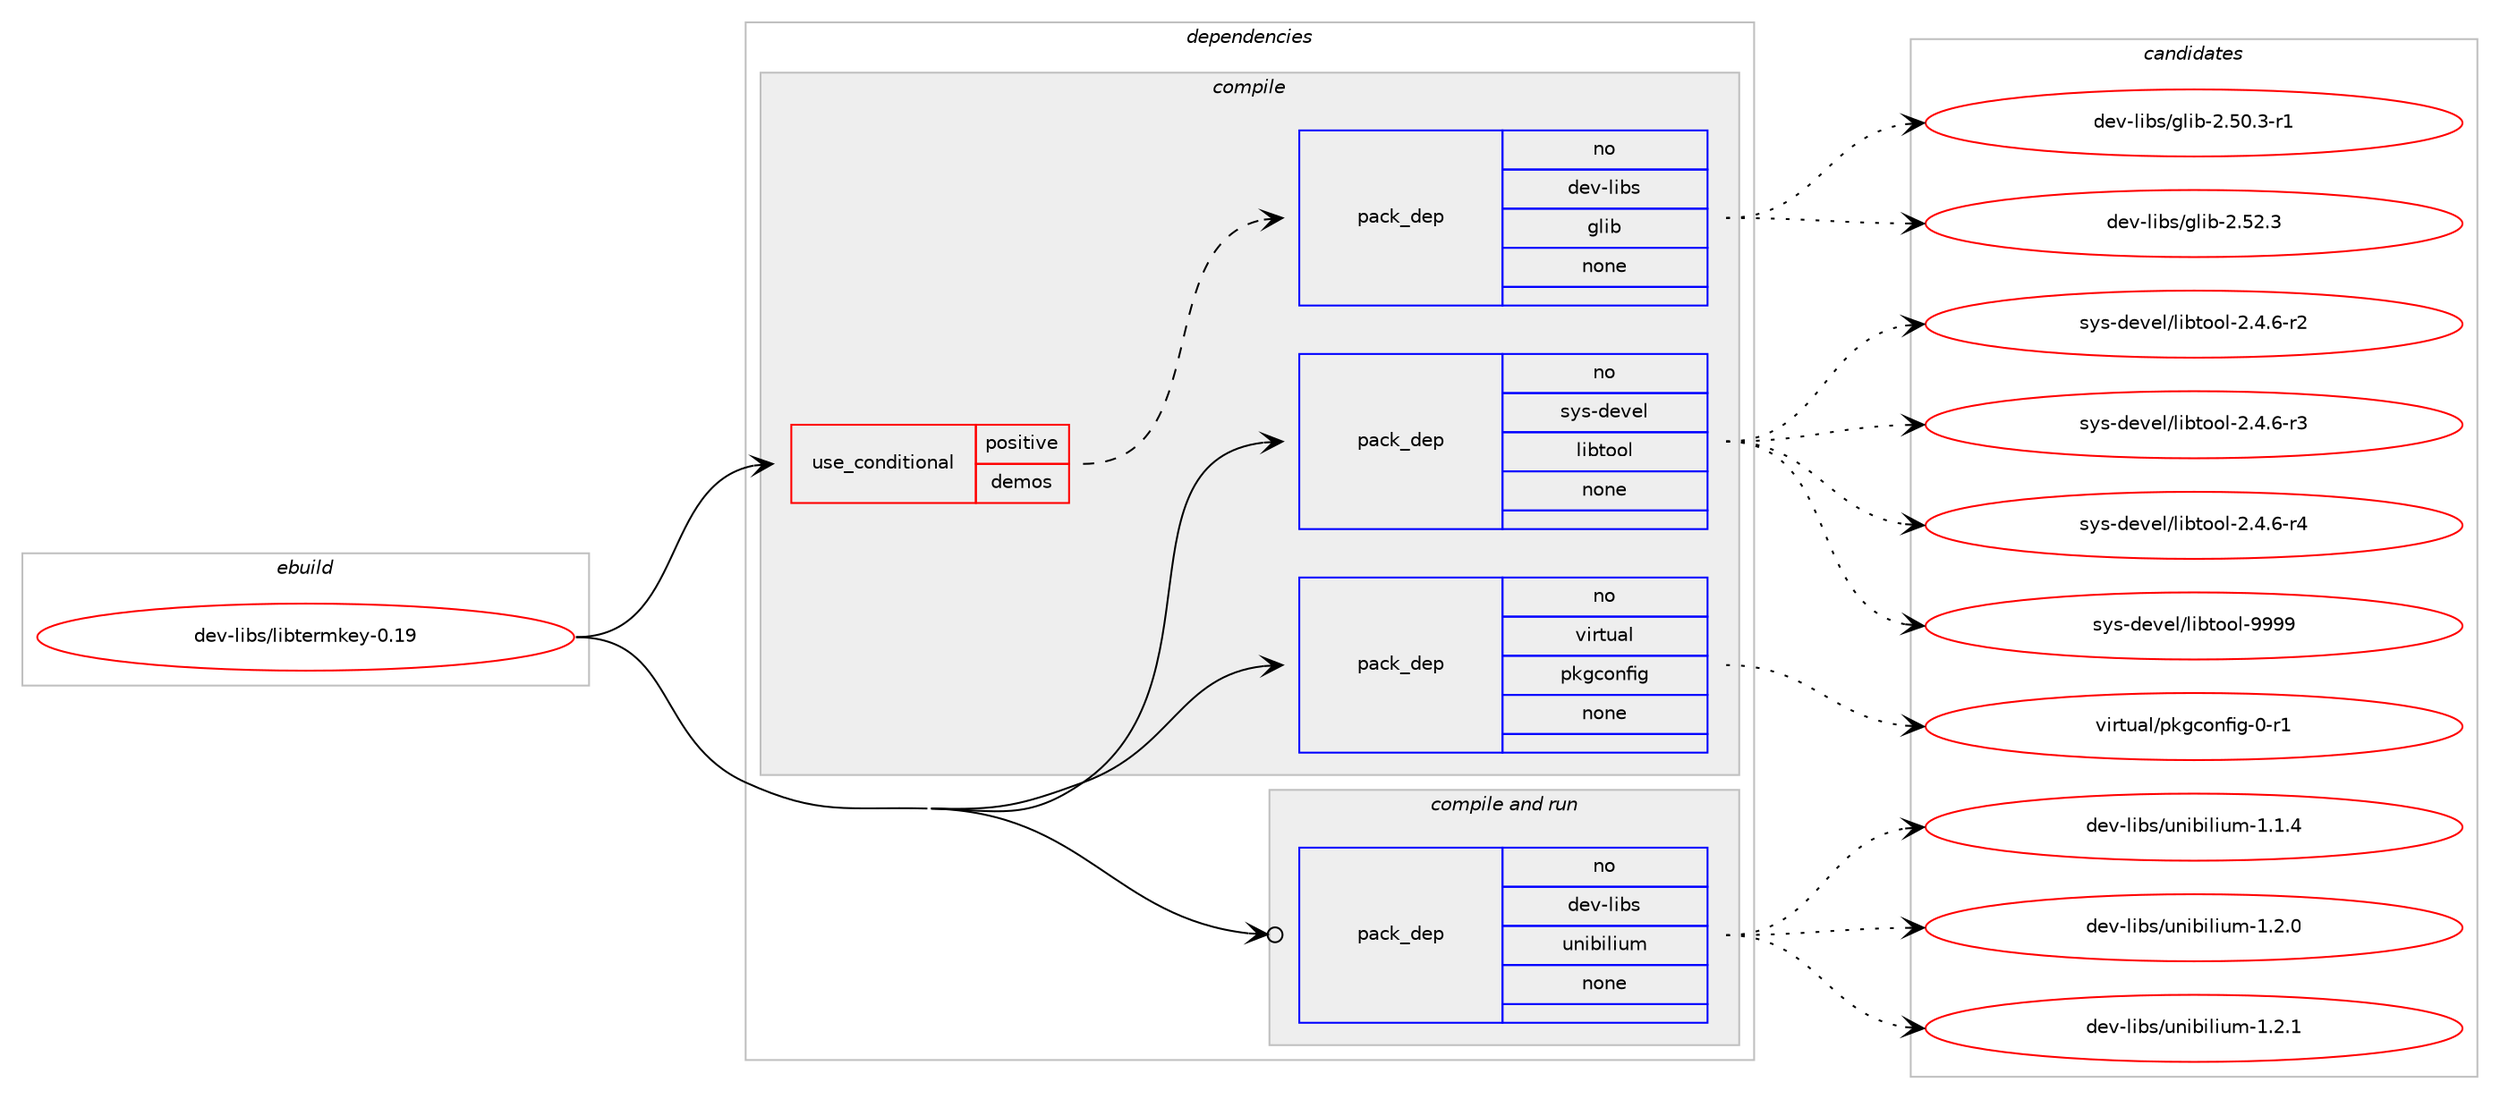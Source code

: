 digraph prolog {

# *************
# Graph options
# *************

newrank=true;
concentrate=true;
compound=true;
graph [rankdir=LR,fontname=Helvetica,fontsize=10,ranksep=1.5];#, ranksep=2.5, nodesep=0.2];
edge  [arrowhead=vee];
node  [fontname=Helvetica,fontsize=10];

# **********
# The ebuild
# **********

subgraph cluster_leftcol {
color=gray;
rank=same;
label=<<i>ebuild</i>>;
id [label="dev-libs/libtermkey-0.19", color=red, width=4, href="../dev-libs/libtermkey-0.19.svg"];
}

# ****************
# The dependencies
# ****************

subgraph cluster_midcol {
color=gray;
label=<<i>dependencies</i>>;
subgraph cluster_compile {
fillcolor="#eeeeee";
style=filled;
label=<<i>compile</i>>;
subgraph cond25348 {
dependency117270 [label=<<TABLE BORDER="0" CELLBORDER="1" CELLSPACING="0" CELLPADDING="4"><TR><TD ROWSPAN="3" CELLPADDING="10">use_conditional</TD></TR><TR><TD>positive</TD></TR><TR><TD>demos</TD></TR></TABLE>>, shape=none, color=red];
subgraph pack88439 {
dependency117271 [label=<<TABLE BORDER="0" CELLBORDER="1" CELLSPACING="0" CELLPADDING="4" WIDTH="220"><TR><TD ROWSPAN="6" CELLPADDING="30">pack_dep</TD></TR><TR><TD WIDTH="110">no</TD></TR><TR><TD>dev-libs</TD></TR><TR><TD>glib</TD></TR><TR><TD>none</TD></TR><TR><TD></TD></TR></TABLE>>, shape=none, color=blue];
}
dependency117270:e -> dependency117271:w [weight=20,style="dashed",arrowhead="vee"];
}
id:e -> dependency117270:w [weight=20,style="solid",arrowhead="vee"];
subgraph pack88440 {
dependency117272 [label=<<TABLE BORDER="0" CELLBORDER="1" CELLSPACING="0" CELLPADDING="4" WIDTH="220"><TR><TD ROWSPAN="6" CELLPADDING="30">pack_dep</TD></TR><TR><TD WIDTH="110">no</TD></TR><TR><TD>sys-devel</TD></TR><TR><TD>libtool</TD></TR><TR><TD>none</TD></TR><TR><TD></TD></TR></TABLE>>, shape=none, color=blue];
}
id:e -> dependency117272:w [weight=20,style="solid",arrowhead="vee"];
subgraph pack88441 {
dependency117273 [label=<<TABLE BORDER="0" CELLBORDER="1" CELLSPACING="0" CELLPADDING="4" WIDTH="220"><TR><TD ROWSPAN="6" CELLPADDING="30">pack_dep</TD></TR><TR><TD WIDTH="110">no</TD></TR><TR><TD>virtual</TD></TR><TR><TD>pkgconfig</TD></TR><TR><TD>none</TD></TR><TR><TD></TD></TR></TABLE>>, shape=none, color=blue];
}
id:e -> dependency117273:w [weight=20,style="solid",arrowhead="vee"];
}
subgraph cluster_compileandrun {
fillcolor="#eeeeee";
style=filled;
label=<<i>compile and run</i>>;
subgraph pack88442 {
dependency117274 [label=<<TABLE BORDER="0" CELLBORDER="1" CELLSPACING="0" CELLPADDING="4" WIDTH="220"><TR><TD ROWSPAN="6" CELLPADDING="30">pack_dep</TD></TR><TR><TD WIDTH="110">no</TD></TR><TR><TD>dev-libs</TD></TR><TR><TD>unibilium</TD></TR><TR><TD>none</TD></TR><TR><TD></TD></TR></TABLE>>, shape=none, color=blue];
}
id:e -> dependency117274:w [weight=20,style="solid",arrowhead="odotvee"];
}
subgraph cluster_run {
fillcolor="#eeeeee";
style=filled;
label=<<i>run</i>>;
}
}

# **************
# The candidates
# **************

subgraph cluster_choices {
rank=same;
color=gray;
label=<<i>candidates</i>>;

subgraph choice88439 {
color=black;
nodesep=1;
choice10010111845108105981154710310810598455046534846514511449 [label="dev-libs/glib-2.50.3-r1", color=red, width=4,href="../dev-libs/glib-2.50.3-r1.svg"];
choice1001011184510810598115471031081059845504653504651 [label="dev-libs/glib-2.52.3", color=red, width=4,href="../dev-libs/glib-2.52.3.svg"];
dependency117271:e -> choice10010111845108105981154710310810598455046534846514511449:w [style=dotted,weight="100"];
dependency117271:e -> choice1001011184510810598115471031081059845504653504651:w [style=dotted,weight="100"];
}
subgraph choice88440 {
color=black;
nodesep=1;
choice1151211154510010111810110847108105981161111111084550465246544511450 [label="sys-devel/libtool-2.4.6-r2", color=red, width=4,href="../sys-devel/libtool-2.4.6-r2.svg"];
choice1151211154510010111810110847108105981161111111084550465246544511451 [label="sys-devel/libtool-2.4.6-r3", color=red, width=4,href="../sys-devel/libtool-2.4.6-r3.svg"];
choice1151211154510010111810110847108105981161111111084550465246544511452 [label="sys-devel/libtool-2.4.6-r4", color=red, width=4,href="../sys-devel/libtool-2.4.6-r4.svg"];
choice1151211154510010111810110847108105981161111111084557575757 [label="sys-devel/libtool-9999", color=red, width=4,href="../sys-devel/libtool-9999.svg"];
dependency117272:e -> choice1151211154510010111810110847108105981161111111084550465246544511450:w [style=dotted,weight="100"];
dependency117272:e -> choice1151211154510010111810110847108105981161111111084550465246544511451:w [style=dotted,weight="100"];
dependency117272:e -> choice1151211154510010111810110847108105981161111111084550465246544511452:w [style=dotted,weight="100"];
dependency117272:e -> choice1151211154510010111810110847108105981161111111084557575757:w [style=dotted,weight="100"];
}
subgraph choice88441 {
color=black;
nodesep=1;
choice11810511411611797108471121071039911111010210510345484511449 [label="virtual/pkgconfig-0-r1", color=red, width=4,href="../virtual/pkgconfig-0-r1.svg"];
dependency117273:e -> choice11810511411611797108471121071039911111010210510345484511449:w [style=dotted,weight="100"];
}
subgraph choice88442 {
color=black;
nodesep=1;
choice10010111845108105981154711711010598105108105117109454946494652 [label="dev-libs/unibilium-1.1.4", color=red, width=4,href="../dev-libs/unibilium-1.1.4.svg"];
choice10010111845108105981154711711010598105108105117109454946504648 [label="dev-libs/unibilium-1.2.0", color=red, width=4,href="../dev-libs/unibilium-1.2.0.svg"];
choice10010111845108105981154711711010598105108105117109454946504649 [label="dev-libs/unibilium-1.2.1", color=red, width=4,href="../dev-libs/unibilium-1.2.1.svg"];
dependency117274:e -> choice10010111845108105981154711711010598105108105117109454946494652:w [style=dotted,weight="100"];
dependency117274:e -> choice10010111845108105981154711711010598105108105117109454946504648:w [style=dotted,weight="100"];
dependency117274:e -> choice10010111845108105981154711711010598105108105117109454946504649:w [style=dotted,weight="100"];
}
}

}

